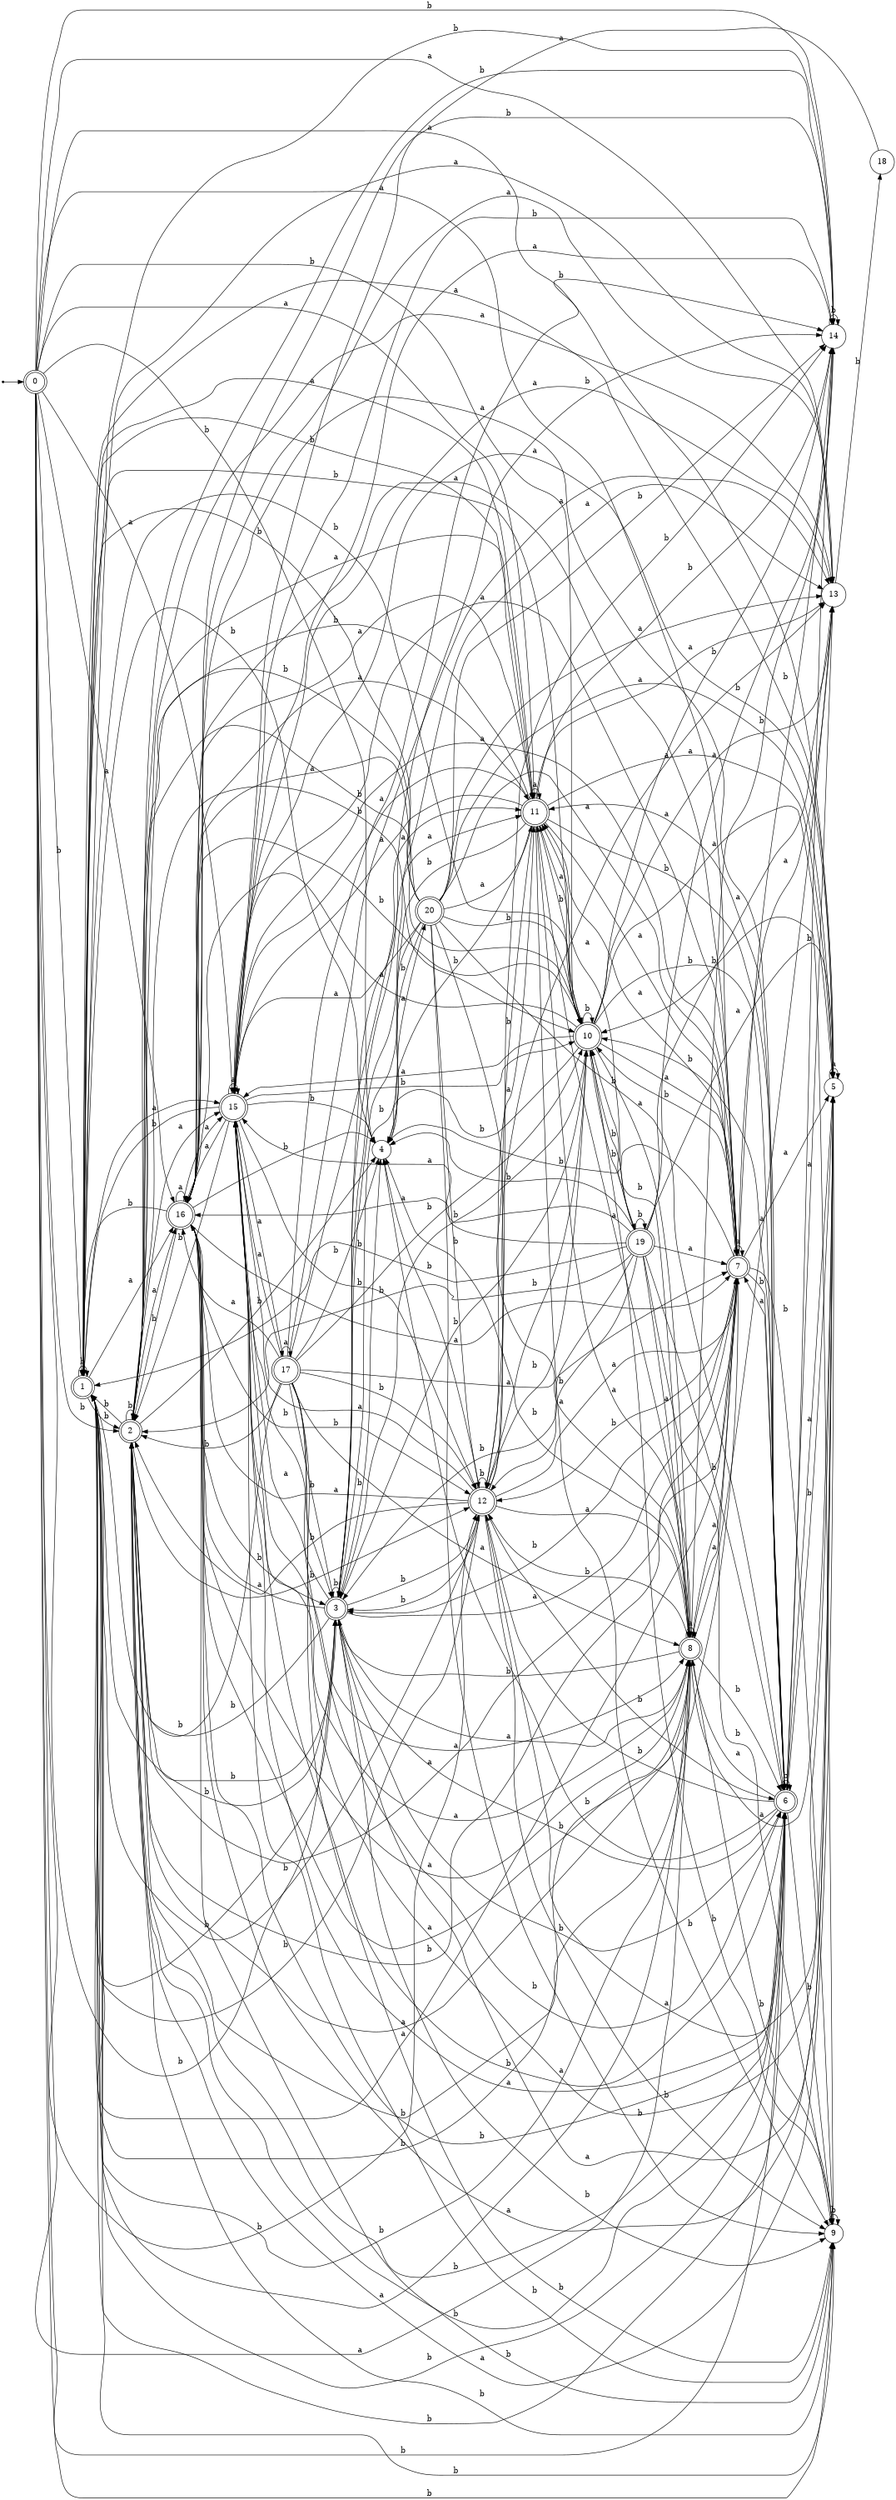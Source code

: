 digraph finite_state_machine {
rankdir=LR;
size="20,20";
node [shape = point]; "dummy0"
node [shape = doublecircle]; "0";"dummy0" -> "0";
node [shape = doublecircle]; "1";node [shape = doublecircle]; "2";node [shape = doublecircle]; "3";node [shape = circle]; "4";
node [shape = circle]; "5";
node [shape = doublecircle]; "6";node [shape = doublecircle]; "7";node [shape = doublecircle]; "8";node [shape = circle]; "9";
node [shape = doublecircle]; "10";node [shape = doublecircle]; "11";node [shape = doublecircle]; "12";node [shape = circle]; "13";
node [shape = circle]; "14";
node [shape = doublecircle]; "15";node [shape = doublecircle]; "16";node [shape = doublecircle]; "17";node [shape = circle]; "18";
node [shape = doublecircle]; "19";node [shape = doublecircle]; "20";"0" -> "1" [label = "b"];
 "0" -> "2" [label = "b"];
 "0" -> "3" [label = "b"];
 "0" -> "4" [label = "b"];
 "0" -> "6" [label = "b"];
 "0" -> "9" [label = "b"];
 "0" -> "10" [label = "b"];
 "0" -> "12" [label = "b"];
 "0" -> "14" [label = "b"];
 "0" -> "16" [label = "a"];
 "0" -> "5" [label = "a"];
 "0" -> "7" [label = "a"];
 "0" -> "8" [label = "a"];
 "0" -> "11" [label = "a"];
 "0" -> "13" [label = "a"];
 "0" -> "15" [label = "a"];
 "16" -> "16" [label = "a"];
 "16" -> "5" [label = "a"];
 "16" -> "7" [label = "a"];
 "16" -> "8" [label = "a"];
 "16" -> "11" [label = "a"];
 "16" -> "13" [label = "a"];
 "16" -> "15" [label = "a"];
 "16" -> "1" [label = "b"];
 "16" -> "2" [label = "b"];
 "16" -> "3" [label = "b"];
 "16" -> "4" [label = "b"];
 "16" -> "6" [label = "b"];
 "16" -> "9" [label = "b"];
 "16" -> "10" [label = "b"];
 "16" -> "12" [label = "b"];
 "16" -> "14" [label = "b"];
 "15" -> "5" [label = "a"];
 "15" -> "7" [label = "a"];
 "15" -> "8" [label = "a"];
 "15" -> "11" [label = "a"];
 "15" -> "13" [label = "a"];
 "15" -> "15" [label = "a"];
 "15" -> "16" [label = "a"];
 "15" -> "17" [label = "a"];
 "15" -> "1" [label = "b"];
 "15" -> "2" [label = "b"];
 "15" -> "3" [label = "b"];
 "15" -> "4" [label = "b"];
 "15" -> "6" [label = "b"];
 "15" -> "9" [label = "b"];
 "15" -> "10" [label = "b"];
 "15" -> "12" [label = "b"];
 "15" -> "14" [label = "b"];
 "17" -> "5" [label = "a"];
 "17" -> "7" [label = "a"];
 "17" -> "8" [label = "a"];
 "17" -> "11" [label = "a"];
 "17" -> "13" [label = "a"];
 "17" -> "15" [label = "a"];
 "17" -> "16" [label = "a"];
 "17" -> "17" [label = "a"];
 "17" -> "1" [label = "b"];
 "17" -> "2" [label = "b"];
 "17" -> "3" [label = "b"];
 "17" -> "4" [label = "b"];
 "17" -> "6" [label = "b"];
 "17" -> "9" [label = "b"];
 "17" -> "10" [label = "b"];
 "17" -> "12" [label = "b"];
 "17" -> "14" [label = "b"];
 "14" -> "14" [label = "b"];
 "14" -> "15" [label = "a"];
 "13" -> "18" [label = "b"];
 "18" -> "15" [label = "a"];
 "12" -> "1" [label = "b"];
 "12" -> "2" [label = "b"];
 "12" -> "3" [label = "b"];
 "12" -> "4" [label = "b"];
 "12" -> "6" [label = "b"];
 "12" -> "9" [label = "b"];
 "12" -> "10" [label = "b"];
 "12" -> "12" [label = "b"];
 "12" -> "14" [label = "b"];
 "12" -> "16" [label = "a"];
 "12" -> "5" [label = "a"];
 "12" -> "7" [label = "a"];
 "12" -> "8" [label = "a"];
 "12" -> "11" [label = "a"];
 "12" -> "13" [label = "a"];
 "12" -> "15" [label = "a"];
 "11" -> "16" [label = "a"];
 "11" -> "5" [label = "a"];
 "11" -> "7" [label = "a"];
 "11" -> "8" [label = "a"];
 "11" -> "11" [label = "a"];
 "11" -> "13" [label = "a"];
 "11" -> "15" [label = "a"];
 "11" -> "1" [label = "b"];
 "11" -> "2" [label = "b"];
 "11" -> "3" [label = "b"];
 "11" -> "4" [label = "b"];
 "11" -> "6" [label = "b"];
 "11" -> "9" [label = "b"];
 "11" -> "10" [label = "b"];
 "11" -> "12" [label = "b"];
 "11" -> "14" [label = "b"];
 "10" -> "1" [label = "b"];
 "10" -> "2" [label = "b"];
 "10" -> "3" [label = "b"];
 "10" -> "4" [label = "b"];
 "10" -> "6" [label = "b"];
 "10" -> "9" [label = "b"];
 "10" -> "10" [label = "b"];
 "10" -> "12" [label = "b"];
 "10" -> "14" [label = "b"];
 "10" -> "19" [label = "b"];
 "10" -> "16" [label = "a"];
 "10" -> "5" [label = "a"];
 "10" -> "7" [label = "a"];
 "10" -> "8" [label = "a"];
 "10" -> "11" [label = "a"];
 "10" -> "13" [label = "a"];
 "10" -> "15" [label = "a"];
 "19" -> "1" [label = "b"];
 "19" -> "2" [label = "b"];
 "19" -> "3" [label = "b"];
 "19" -> "4" [label = "b"];
 "19" -> "6" [label = "b"];
 "19" -> "9" [label = "b"];
 "19" -> "10" [label = "b"];
 "19" -> "12" [label = "b"];
 "19" -> "14" [label = "b"];
 "19" -> "19" [label = "b"];
 "19" -> "16" [label = "a"];
 "19" -> "5" [label = "a"];
 "19" -> "7" [label = "a"];
 "19" -> "8" [label = "a"];
 "19" -> "11" [label = "a"];
 "19" -> "13" [label = "a"];
 "19" -> "15" [label = "a"];
 "9" -> "9" [label = "b"];
 "9" -> "10" [label = "b"];
 "8" -> "16" [label = "a"];
 "8" -> "5" [label = "a"];
 "8" -> "7" [label = "a"];
 "8" -> "8" [label = "a"];
 "8" -> "11" [label = "a"];
 "8" -> "13" [label = "a"];
 "8" -> "15" [label = "a"];
 "8" -> "1" [label = "b"];
 "8" -> "2" [label = "b"];
 "8" -> "3" [label = "b"];
 "8" -> "4" [label = "b"];
 "8" -> "6" [label = "b"];
 "8" -> "9" [label = "b"];
 "8" -> "10" [label = "b"];
 "8" -> "12" [label = "b"];
 "8" -> "14" [label = "b"];
 "7" -> "16" [label = "a"];
 "7" -> "5" [label = "a"];
 "7" -> "7" [label = "a"];
 "7" -> "8" [label = "a"];
 "7" -> "11" [label = "a"];
 "7" -> "13" [label = "a"];
 "7" -> "15" [label = "a"];
 "7" -> "1" [label = "b"];
 "7" -> "2" [label = "b"];
 "7" -> "3" [label = "b"];
 "7" -> "4" [label = "b"];
 "7" -> "6" [label = "b"];
 "7" -> "9" [label = "b"];
 "7" -> "10" [label = "b"];
 "7" -> "12" [label = "b"];
 "7" -> "14" [label = "b"];
 "6" -> "1" [label = "b"];
 "6" -> "2" [label = "b"];
 "6" -> "3" [label = "b"];
 "6" -> "4" [label = "b"];
 "6" -> "6" [label = "b"];
 "6" -> "9" [label = "b"];
 "6" -> "10" [label = "b"];
 "6" -> "12" [label = "b"];
 "6" -> "14" [label = "b"];
 "6" -> "16" [label = "a"];
 "6" -> "5" [label = "a"];
 "6" -> "7" [label = "a"];
 "6" -> "8" [label = "a"];
 "6" -> "11" [label = "a"];
 "6" -> "13" [label = "a"];
 "6" -> "15" [label = "a"];
 "5" -> "5" [label = "a"];
 "5" -> "6" [label = "b"];
 "4" -> "20" [label = "a"];
 "20" -> "1" [label = "b"];
 "20" -> "2" [label = "b"];
 "20" -> "3" [label = "b"];
 "20" -> "4" [label = "b"];
 "20" -> "6" [label = "b"];
 "20" -> "9" [label = "b"];
 "20" -> "10" [label = "b"];
 "20" -> "12" [label = "b"];
 "20" -> "14" [label = "b"];
 "20" -> "16" [label = "a"];
 "20" -> "5" [label = "a"];
 "20" -> "7" [label = "a"];
 "20" -> "8" [label = "a"];
 "20" -> "11" [label = "a"];
 "20" -> "13" [label = "a"];
 "20" -> "15" [label = "a"];
 "3" -> "1" [label = "b"];
 "3" -> "2" [label = "b"];
 "3" -> "3" [label = "b"];
 "3" -> "4" [label = "b"];
 "3" -> "6" [label = "b"];
 "3" -> "9" [label = "b"];
 "3" -> "10" [label = "b"];
 "3" -> "12" [label = "b"];
 "3" -> "14" [label = "b"];
 "3" -> "16" [label = "a"];
 "3" -> "5" [label = "a"];
 "3" -> "7" [label = "a"];
 "3" -> "8" [label = "a"];
 "3" -> "11" [label = "a"];
 "3" -> "13" [label = "a"];
 "3" -> "15" [label = "a"];
 "2" -> "1" [label = "b"];
 "2" -> "2" [label = "b"];
 "2" -> "3" [label = "b"];
 "2" -> "4" [label = "b"];
 "2" -> "6" [label = "b"];
 "2" -> "9" [label = "b"];
 "2" -> "10" [label = "b"];
 "2" -> "12" [label = "b"];
 "2" -> "14" [label = "b"];
 "2" -> "16" [label = "a"];
 "2" -> "5" [label = "a"];
 "2" -> "7" [label = "a"];
 "2" -> "8" [label = "a"];
 "2" -> "11" [label = "a"];
 "2" -> "13" [label = "a"];
 "2" -> "15" [label = "a"];
 "1" -> "1" [label = "b"];
 "1" -> "2" [label = "b"];
 "1" -> "3" [label = "b"];
 "1" -> "4" [label = "b"];
 "1" -> "6" [label = "b"];
 "1" -> "9" [label = "b"];
 "1" -> "10" [label = "b"];
 "1" -> "12" [label = "b"];
 "1" -> "14" [label = "b"];
 "1" -> "16" [label = "a"];
 "1" -> "5" [label = "a"];
 "1" -> "7" [label = "a"];
 "1" -> "8" [label = "a"];
 "1" -> "11" [label = "a"];
 "1" -> "13" [label = "a"];
 "1" -> "15" [label = "a"];
 }
